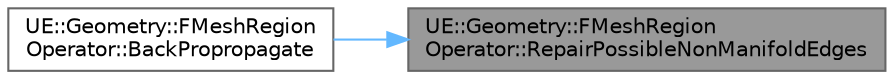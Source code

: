 digraph "UE::Geometry::FMeshRegionOperator::RepairPossibleNonManifoldEdges"
{
 // INTERACTIVE_SVG=YES
 // LATEX_PDF_SIZE
  bgcolor="transparent";
  edge [fontname=Helvetica,fontsize=10,labelfontname=Helvetica,labelfontsize=10];
  node [fontname=Helvetica,fontsize=10,shape=box,height=0.2,width=0.4];
  rankdir="RL";
  Node1 [id="Node000001",label="UE::Geometry::FMeshRegion\lOperator::RepairPossibleNonManifoldEdges",height=0.2,width=0.4,color="gray40", fillcolor="grey60", style="filled", fontcolor="black",tooltip="After remeshing we may create an internal edge between two boundary vertices [a,b]."];
  Node1 -> Node2 [id="edge1_Node000001_Node000002",dir="back",color="steelblue1",style="solid",tooltip=" "];
  Node2 [id="Node000002",label="UE::Geometry::FMeshRegion\lOperator::BackPropropagate",height=0.2,width=0.4,color="grey40", fillcolor="white", style="filled",URL="$dd/d79/classUE_1_1Geometry_1_1FMeshRegionOperator.html#a8245e749a2957ff595febab90d9dc579",tooltip="Remove the original submesh region and merge in the remeshed version."];
}
